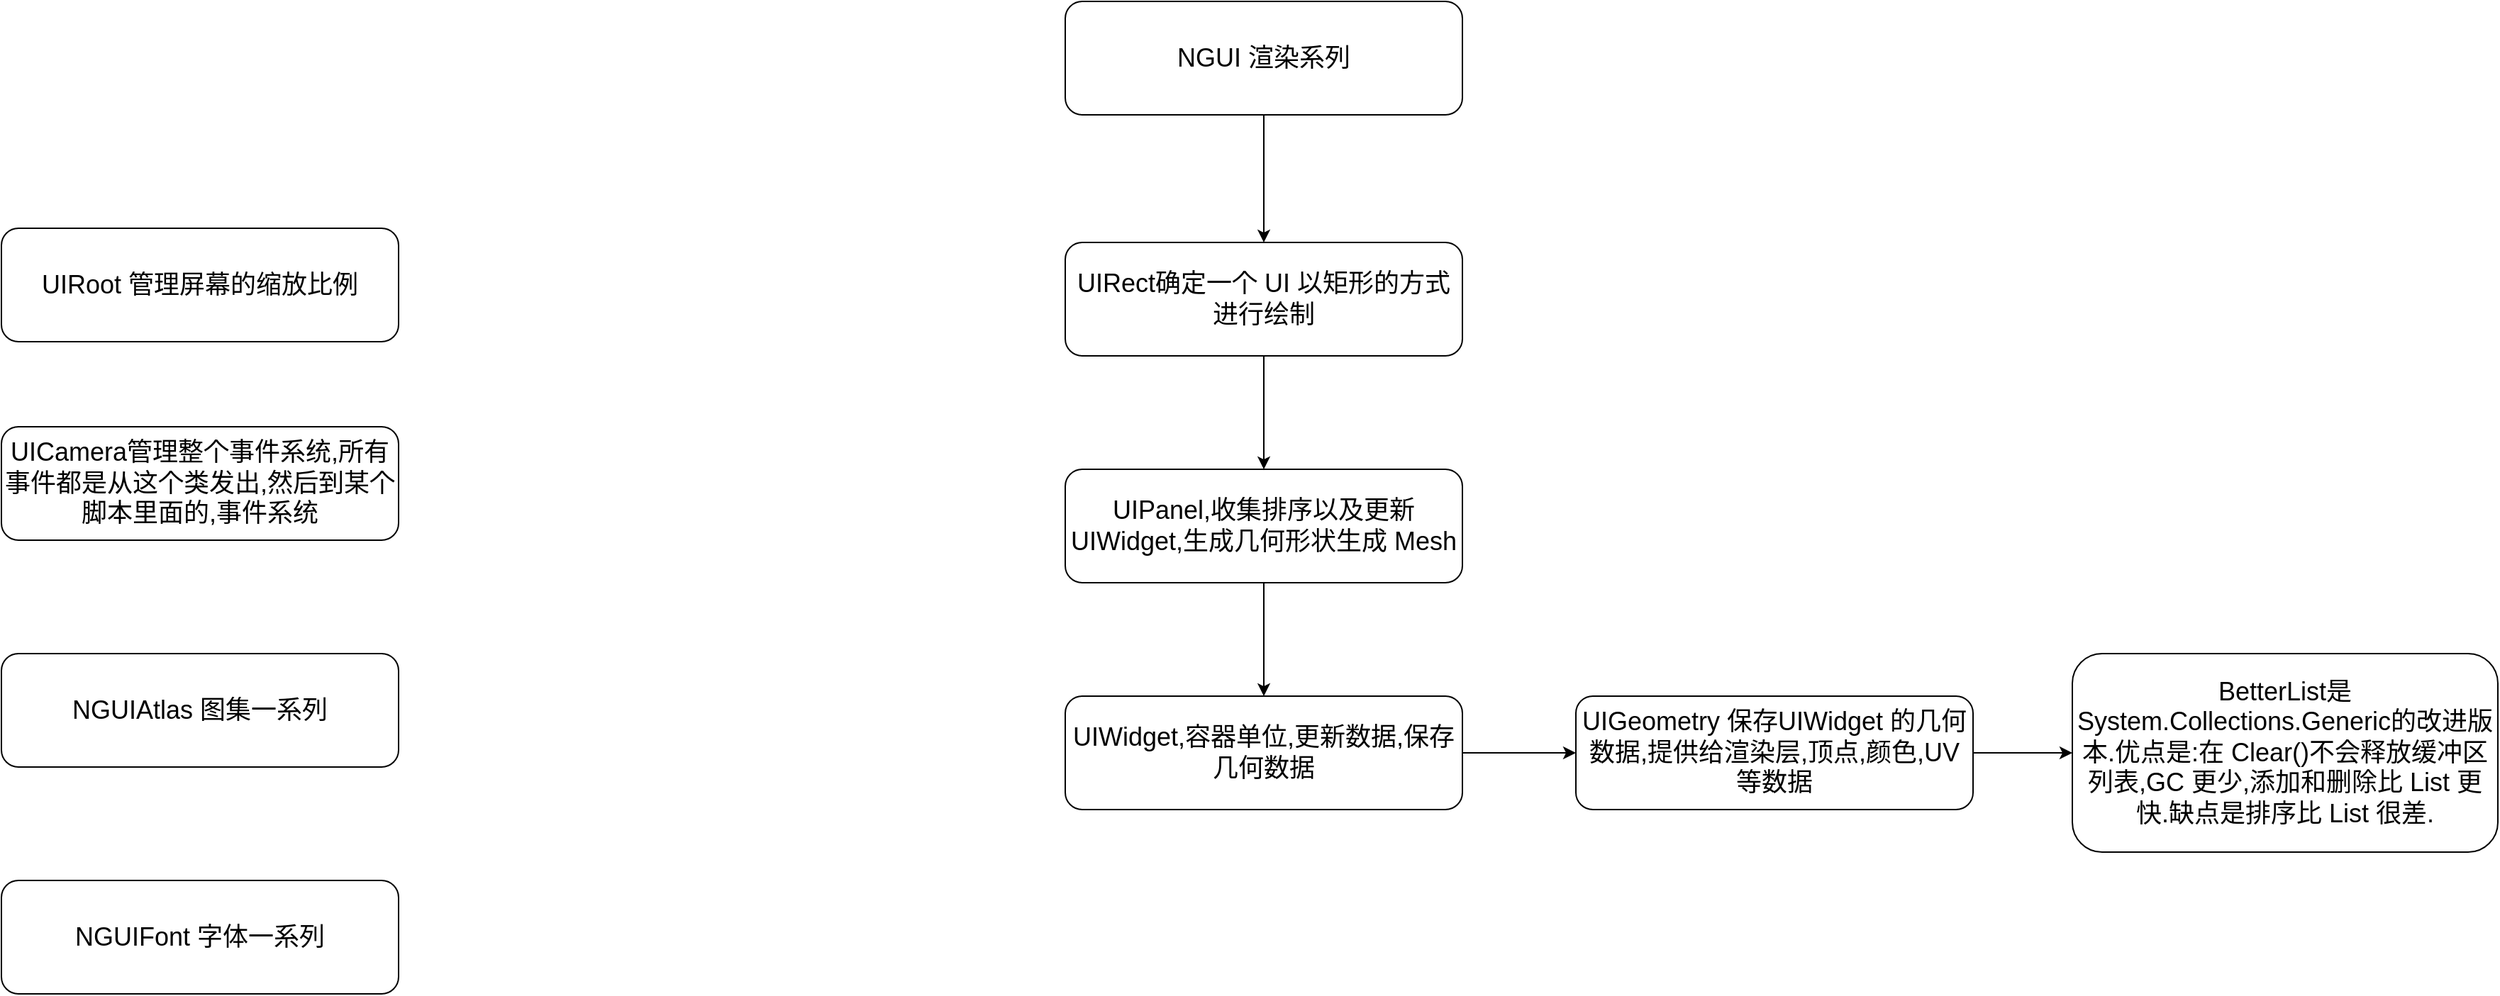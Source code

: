 <mxfile version="13.1.3">
    <diagram id="6hGFLwfOUW9BJ-s0fimq" name="Page-1">
        <mxGraphModel dx="3031" dy="1984" grid="1" gridSize="10" guides="1" tooltips="1" connect="1" arrows="1" fold="1" page="1" pageScale="1" pageWidth="827" pageHeight="1169" math="0" shadow="0">
            <root>
                <mxCell id="0"/>
                <mxCell id="1" parent="0"/>
                <mxCell id="2" value="BetterList是System.Collections.Generic的改进版本.优点是:在 Clear()不会释放缓冲区列表,GC 更少,添加和删除比 List 更快.缺点是排序比 List 很差." style="rounded=1;whiteSpace=wrap;html=1;fontSize=18;" parent="1" vertex="1">
                    <mxGeometry x="150" y="190" width="300" height="140" as="geometry"/>
                </mxCell>
                <mxCell id="24" value="UIRoot 管理屏幕的缩放比例" style="rounded=1;whiteSpace=wrap;html=1;fontSize=18;" parent="1" vertex="1">
                    <mxGeometry x="-1310" y="-110" width="280" height="80" as="geometry"/>
                </mxCell>
                <mxCell id="28" value="" style="edgeStyle=orthogonalEdgeStyle;rounded=0;orthogonalLoop=1;jettySize=auto;html=1;" edge="1" parent="1" source="26" target="27">
                    <mxGeometry relative="1" as="geometry"/>
                </mxCell>
                <mxCell id="26" value="UIRect确定一个 UI 以矩形的方式进行绘制" style="rounded=1;whiteSpace=wrap;html=1;fontSize=18;" vertex="1" parent="1">
                    <mxGeometry x="-560" y="-100" width="280" height="80" as="geometry"/>
                </mxCell>
                <mxCell id="33" value="" style="edgeStyle=orthogonalEdgeStyle;rounded=0;orthogonalLoop=1;jettySize=auto;html=1;" edge="1" parent="1" source="27" target="32">
                    <mxGeometry relative="1" as="geometry"/>
                </mxCell>
                <mxCell id="27" value="UIPanel,收集排序以及更新 UIWidget,生成几何形状生成 Mesh" style="rounded=1;whiteSpace=wrap;html=1;fontSize=18;" vertex="1" parent="1">
                    <mxGeometry x="-560" y="60" width="280" height="80" as="geometry"/>
                </mxCell>
                <mxCell id="37" value="" style="edgeStyle=orthogonalEdgeStyle;rounded=0;orthogonalLoop=1;jettySize=auto;html=1;" edge="1" parent="1" source="32" target="36">
                    <mxGeometry relative="1" as="geometry"/>
                </mxCell>
                <mxCell id="32" value="UIWidget,容器单位,更新数据,保存几何数据" style="rounded=1;whiteSpace=wrap;html=1;fontSize=18;" vertex="1" parent="1">
                    <mxGeometry x="-560" y="220" width="280" height="80" as="geometry"/>
                </mxCell>
                <mxCell id="38" value="" style="edgeStyle=orthogonalEdgeStyle;rounded=0;orthogonalLoop=1;jettySize=auto;html=1;" edge="1" parent="1" source="36" target="2">
                    <mxGeometry relative="1" as="geometry"/>
                </mxCell>
                <mxCell id="36" value="UIGeometry 保存UIWidget 的几何数据,提供给渲染层,顶点,颜色,UV 等数据" style="rounded=1;whiteSpace=wrap;html=1;fontSize=18;" vertex="1" parent="1">
                    <mxGeometry x="-200" y="220" width="280" height="80" as="geometry"/>
                </mxCell>
                <mxCell id="29" value="UICamera管理整个事件系统,所有事件都是从这个类发出,然后到某个脚本里面的,事件系统" style="rounded=1;whiteSpace=wrap;html=1;fontSize=18;" vertex="1" parent="1">
                    <mxGeometry x="-1310" y="30" width="280" height="80" as="geometry"/>
                </mxCell>
                <mxCell id="30" value="NGUIAtlas 图集一系列" style="rounded=1;whiteSpace=wrap;html=1;fontSize=18;" vertex="1" parent="1">
                    <mxGeometry x="-1310" y="190" width="280" height="80" as="geometry"/>
                </mxCell>
                <mxCell id="31" value="NGUIFont 字体一系列" style="rounded=1;whiteSpace=wrap;html=1;fontSize=18;" vertex="1" parent="1">
                    <mxGeometry x="-1310" y="350" width="280" height="80" as="geometry"/>
                </mxCell>
                <mxCell id="35" style="edgeStyle=orthogonalEdgeStyle;rounded=0;orthogonalLoop=1;jettySize=auto;html=1;entryX=0.5;entryY=0;entryDx=0;entryDy=0;" edge="1" parent="1" source="34" target="26">
                    <mxGeometry relative="1" as="geometry"/>
                </mxCell>
                <mxCell id="34" value="NGUI 渲染系列" style="rounded=1;whiteSpace=wrap;html=1;fontSize=18;" vertex="1" parent="1">
                    <mxGeometry x="-560" y="-270" width="280" height="80" as="geometry"/>
                </mxCell>
            </root>
        </mxGraphModel>
    </diagram>
</mxfile>